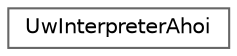 digraph "Graphical Class Hierarchy"
{
 // LATEX_PDF_SIZE
  bgcolor="transparent";
  edge [fontname=Helvetica,fontsize=10,labelfontname=Helvetica,labelfontsize=10];
  node [fontname=Helvetica,fontsize=10,shape=box,height=0.2,width=0.4];
  rankdir="LR";
  Node0 [id="Node000000",label="UwInterpreterAhoi",height=0.2,width=0.4,color="grey40", fillcolor="white", style="filled",URL="$classUwInterpreterAhoi.html",tooltip="Class used for building syntactically compliant commands to send to the ahoi! modems and interpreting..."];
}
